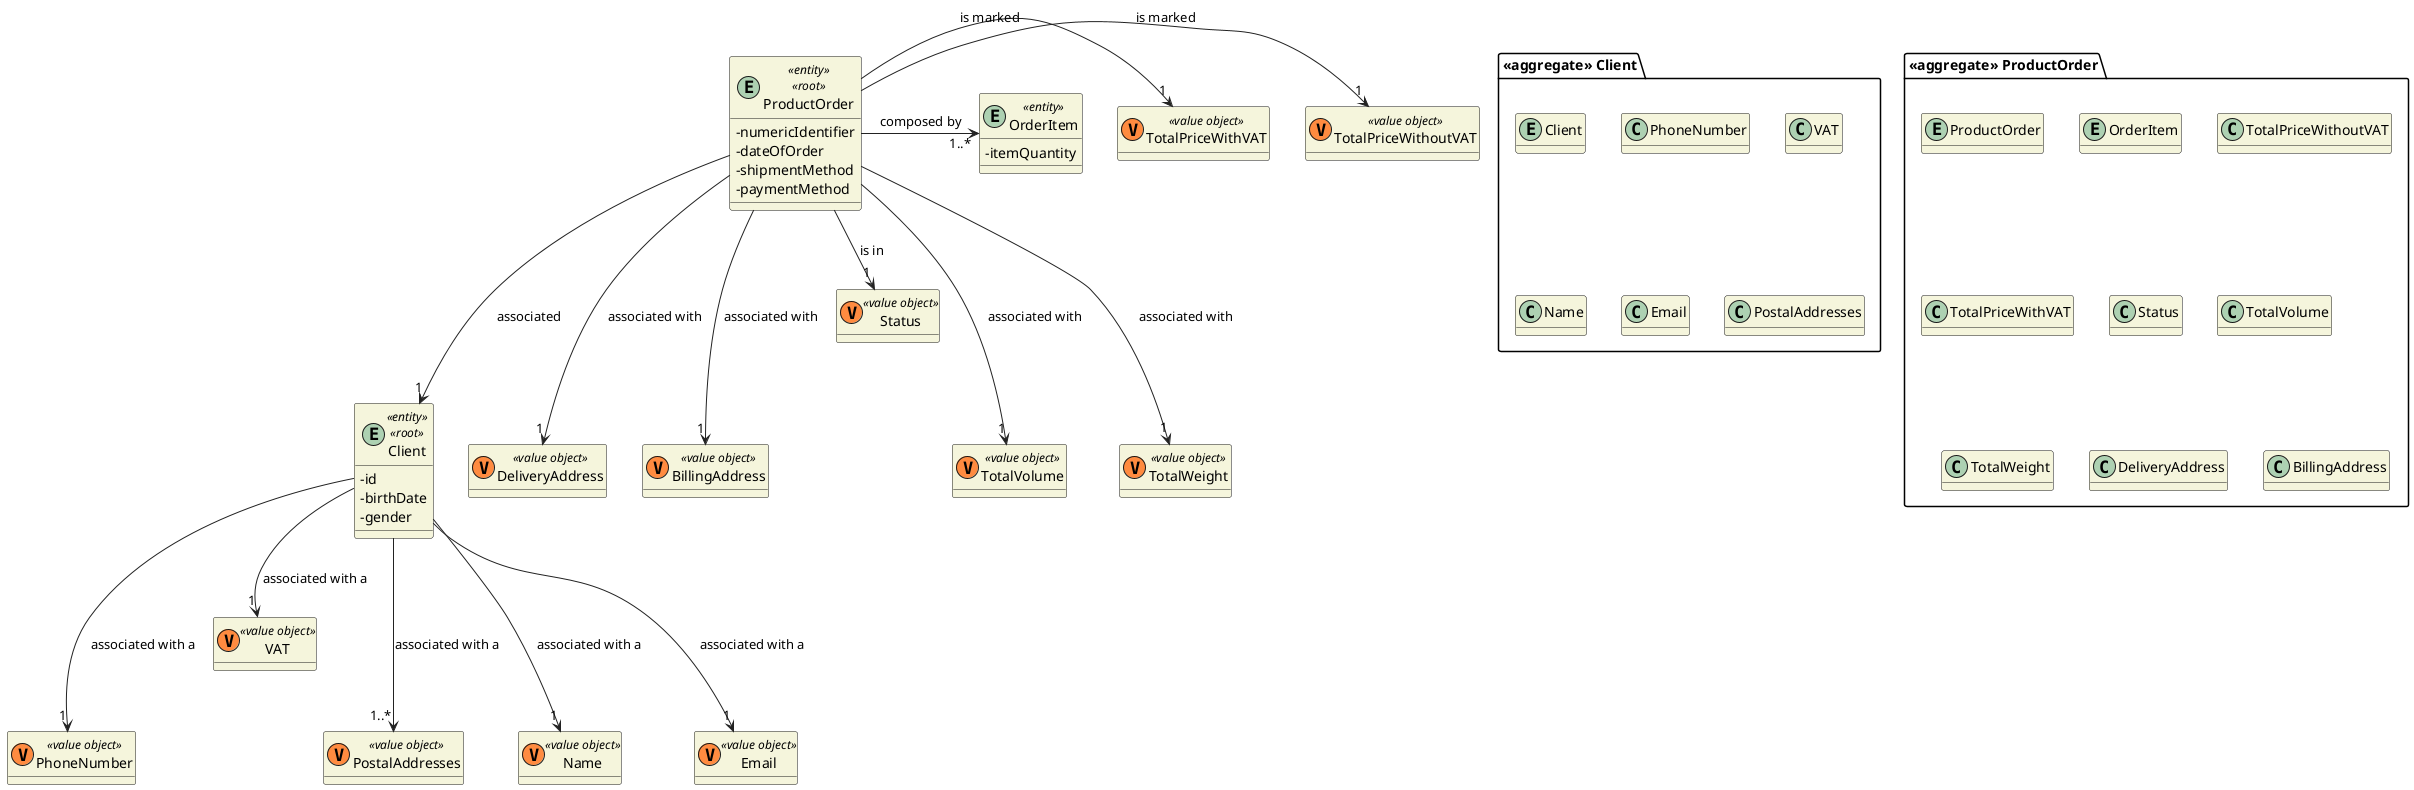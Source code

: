 @startuml
'https://plantuml.com/class-diagram

skinparam classAttributeIconSize 0
hide empty attributes
skinparam classBackgroundColor beige
skinparam ArrowColor #222222




package "<<aggregate>> Client" {
    entity Client
    class PhoneNumber
    class VAT
    class Name
    class Email
    class PostalAddresses
}

entity Client <<entity>> <<root>> {
    - id
    - birthDate
    - gender
}

package "<<aggregate>> ProductOrder"{
    entity ProductOrder
    entity OrderItem
    class TotalPriceWithoutVAT
    class TotalPriceWithVAT
    class Status
    class TotalVolume
    class TotalWeight
    class DeliveryAddress
    class BillingAddress
}

entity ProductOrder <<entity>> <<root>> {
- numericIdentifier
- dateOfOrder
- shipmentMethod
- paymentMethod

}

entity OrderItem <<entity>> {
    -itemQuantity
}

class TotalPriceWithoutVAT <<(V,#FF8B40) value object>> {}
class TotalPriceWithVAT <<(V,#FF8B40) value object>> {}
class DeliveryAddress <<(V,#FF8B40) value object>> {}
class BillingAddress <<(V,#FF8B40) value object>> {}
class Status <<(V,#FF8B40) value object>> {}
class TotalVolume <<(V,#FF8B40) value object>> {}
class TotalWeight <<(V,#FF8B40) value object>> {}




class PhoneNumber <<(V,#FF8B40) value object>> {}
class VAT <<(V,#FF8B40) value object>> {}
class PostalAddresses <<(V,#FF8B40) value object>> {}
class Name <<(V,#FF8B40) value object>> {}
class Email <<(V,#FF8B40) value object>> {}

Client ---> "1" PhoneNumber: associated with a
Client ---> "1" Name: associated with a
Client ---> "1" Email: associated with a
Client --> "1" VAT: associated with a
Client ---> "1..*" PostalAddresses: associated with a

ProductOrder ---> "1" Client : associated

ProductOrder -> "1" TotalPriceWithoutVAT : is marked
ProductOrder -> "1" TotalPriceWithVAT : is marked
ProductOrder --> "1" Status : is in
ProductOrder ---> "1" TotalVolume : associated with
ProductOrder ---> "1" TotalWeight : associated with
ProductOrder ---> "1" DeliveryAddress : associated with
ProductOrder ---> "1" BillingAddress : associated with
ProductOrder -> "1..*" OrderItem : composed by

@enduml